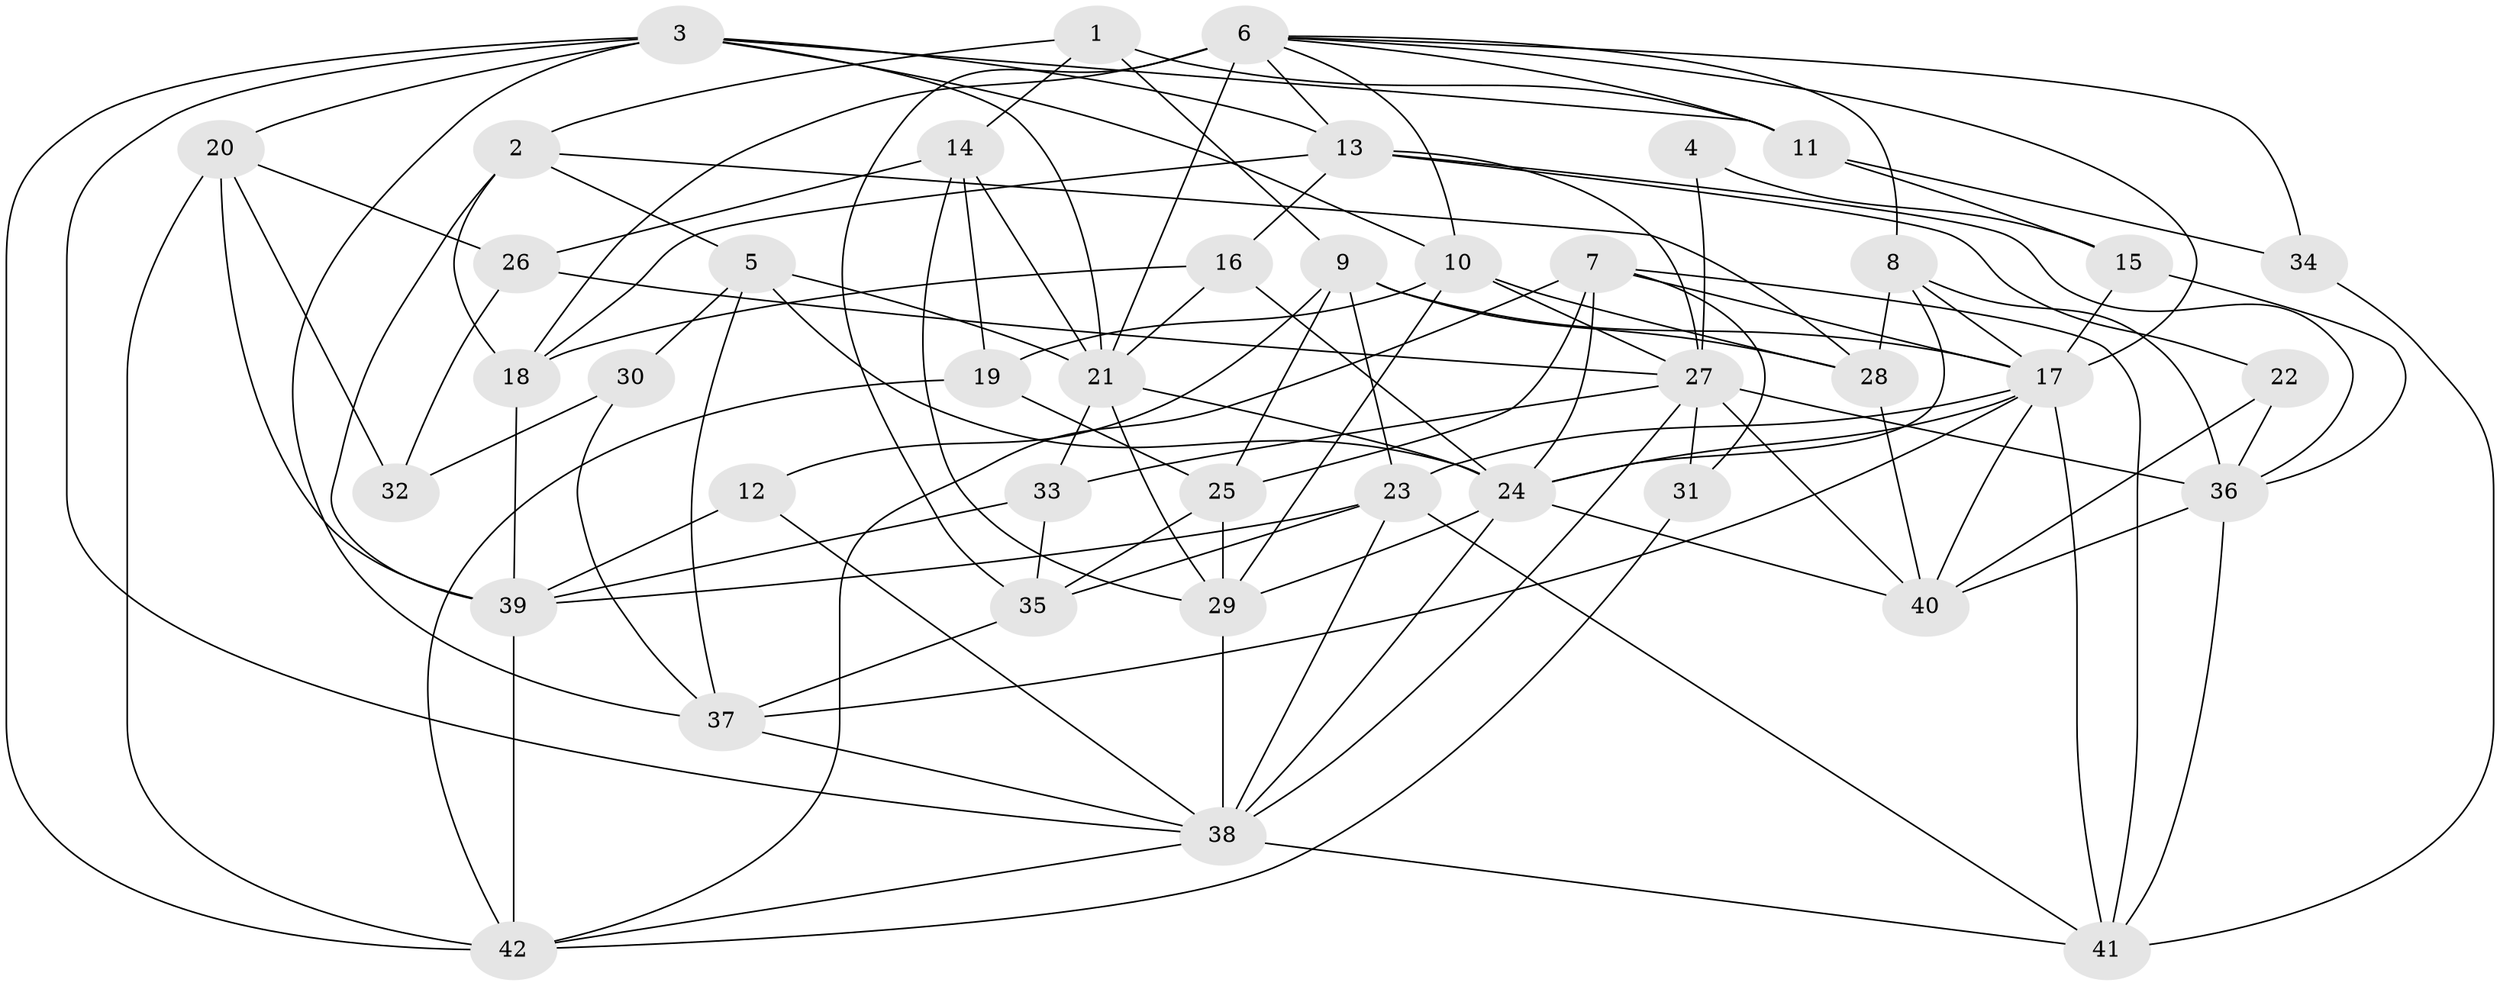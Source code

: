 // original degree distribution, {3: 0.3132530120481928, 6: 0.13253012048192772, 4: 0.2289156626506024, 5: 0.1686746987951807, 2: 0.12048192771084337, 7: 0.024096385542168676, 8: 0.012048192771084338}
// Generated by graph-tools (version 1.1) at 2025/02/03/09/25 03:02:02]
// undirected, 42 vertices, 116 edges
graph export_dot {
graph [start="1"]
  node [color=gray90,style=filled];
  1;
  2;
  3;
  4;
  5;
  6;
  7;
  8;
  9;
  10;
  11;
  12;
  13;
  14;
  15;
  16;
  17;
  18;
  19;
  20;
  21;
  22;
  23;
  24;
  25;
  26;
  27;
  28;
  29;
  30;
  31;
  32;
  33;
  34;
  35;
  36;
  37;
  38;
  39;
  40;
  41;
  42;
  1 -- 2 [weight=1.0];
  1 -- 9 [weight=1.0];
  1 -- 11 [weight=1.0];
  1 -- 14 [weight=1.0];
  2 -- 5 [weight=1.0];
  2 -- 18 [weight=1.0];
  2 -- 28 [weight=1.0];
  2 -- 39 [weight=1.0];
  3 -- 10 [weight=1.0];
  3 -- 11 [weight=1.0];
  3 -- 13 [weight=1.0];
  3 -- 20 [weight=1.0];
  3 -- 21 [weight=1.0];
  3 -- 37 [weight=1.0];
  3 -- 38 [weight=1.0];
  3 -- 42 [weight=1.0];
  4 -- 15 [weight=1.0];
  4 -- 27 [weight=1.0];
  5 -- 21 [weight=1.0];
  5 -- 24 [weight=2.0];
  5 -- 30 [weight=1.0];
  5 -- 37 [weight=1.0];
  6 -- 8 [weight=1.0];
  6 -- 10 [weight=1.0];
  6 -- 11 [weight=1.0];
  6 -- 13 [weight=1.0];
  6 -- 17 [weight=1.0];
  6 -- 18 [weight=2.0];
  6 -- 21 [weight=1.0];
  6 -- 34 [weight=1.0];
  6 -- 35 [weight=3.0];
  7 -- 17 [weight=1.0];
  7 -- 24 [weight=1.0];
  7 -- 25 [weight=1.0];
  7 -- 31 [weight=1.0];
  7 -- 41 [weight=1.0];
  7 -- 42 [weight=1.0];
  8 -- 17 [weight=1.0];
  8 -- 24 [weight=1.0];
  8 -- 28 [weight=1.0];
  8 -- 36 [weight=1.0];
  9 -- 12 [weight=1.0];
  9 -- 17 [weight=1.0];
  9 -- 23 [weight=1.0];
  9 -- 25 [weight=1.0];
  9 -- 28 [weight=1.0];
  10 -- 19 [weight=1.0];
  10 -- 27 [weight=1.0];
  10 -- 28 [weight=1.0];
  10 -- 29 [weight=1.0];
  11 -- 15 [weight=1.0];
  11 -- 34 [weight=1.0];
  12 -- 38 [weight=1.0];
  12 -- 39 [weight=2.0];
  13 -- 16 [weight=1.0];
  13 -- 18 [weight=1.0];
  13 -- 22 [weight=1.0];
  13 -- 27 [weight=1.0];
  13 -- 36 [weight=1.0];
  14 -- 19 [weight=1.0];
  14 -- 21 [weight=1.0];
  14 -- 26 [weight=1.0];
  14 -- 29 [weight=1.0];
  15 -- 17 [weight=1.0];
  15 -- 36 [weight=1.0];
  16 -- 18 [weight=1.0];
  16 -- 21 [weight=1.0];
  16 -- 24 [weight=1.0];
  17 -- 23 [weight=1.0];
  17 -- 24 [weight=1.0];
  17 -- 37 [weight=1.0];
  17 -- 40 [weight=1.0];
  17 -- 41 [weight=1.0];
  18 -- 39 [weight=1.0];
  19 -- 25 [weight=2.0];
  19 -- 42 [weight=1.0];
  20 -- 26 [weight=1.0];
  20 -- 32 [weight=1.0];
  20 -- 39 [weight=1.0];
  20 -- 42 [weight=1.0];
  21 -- 24 [weight=1.0];
  21 -- 29 [weight=1.0];
  21 -- 33 [weight=1.0];
  22 -- 36 [weight=1.0];
  22 -- 40 [weight=1.0];
  23 -- 35 [weight=2.0];
  23 -- 38 [weight=1.0];
  23 -- 39 [weight=1.0];
  23 -- 41 [weight=1.0];
  24 -- 29 [weight=1.0];
  24 -- 38 [weight=1.0];
  24 -- 40 [weight=1.0];
  25 -- 29 [weight=1.0];
  25 -- 35 [weight=1.0];
  26 -- 27 [weight=1.0];
  26 -- 32 [weight=1.0];
  27 -- 31 [weight=1.0];
  27 -- 33 [weight=1.0];
  27 -- 36 [weight=1.0];
  27 -- 38 [weight=1.0];
  27 -- 40 [weight=1.0];
  28 -- 40 [weight=1.0];
  29 -- 38 [weight=1.0];
  30 -- 32 [weight=1.0];
  30 -- 37 [weight=1.0];
  31 -- 42 [weight=1.0];
  33 -- 35 [weight=1.0];
  33 -- 39 [weight=1.0];
  34 -- 41 [weight=1.0];
  35 -- 37 [weight=1.0];
  36 -- 40 [weight=1.0];
  36 -- 41 [weight=1.0];
  37 -- 38 [weight=1.0];
  38 -- 41 [weight=1.0];
  38 -- 42 [weight=1.0];
  39 -- 42 [weight=1.0];
}
